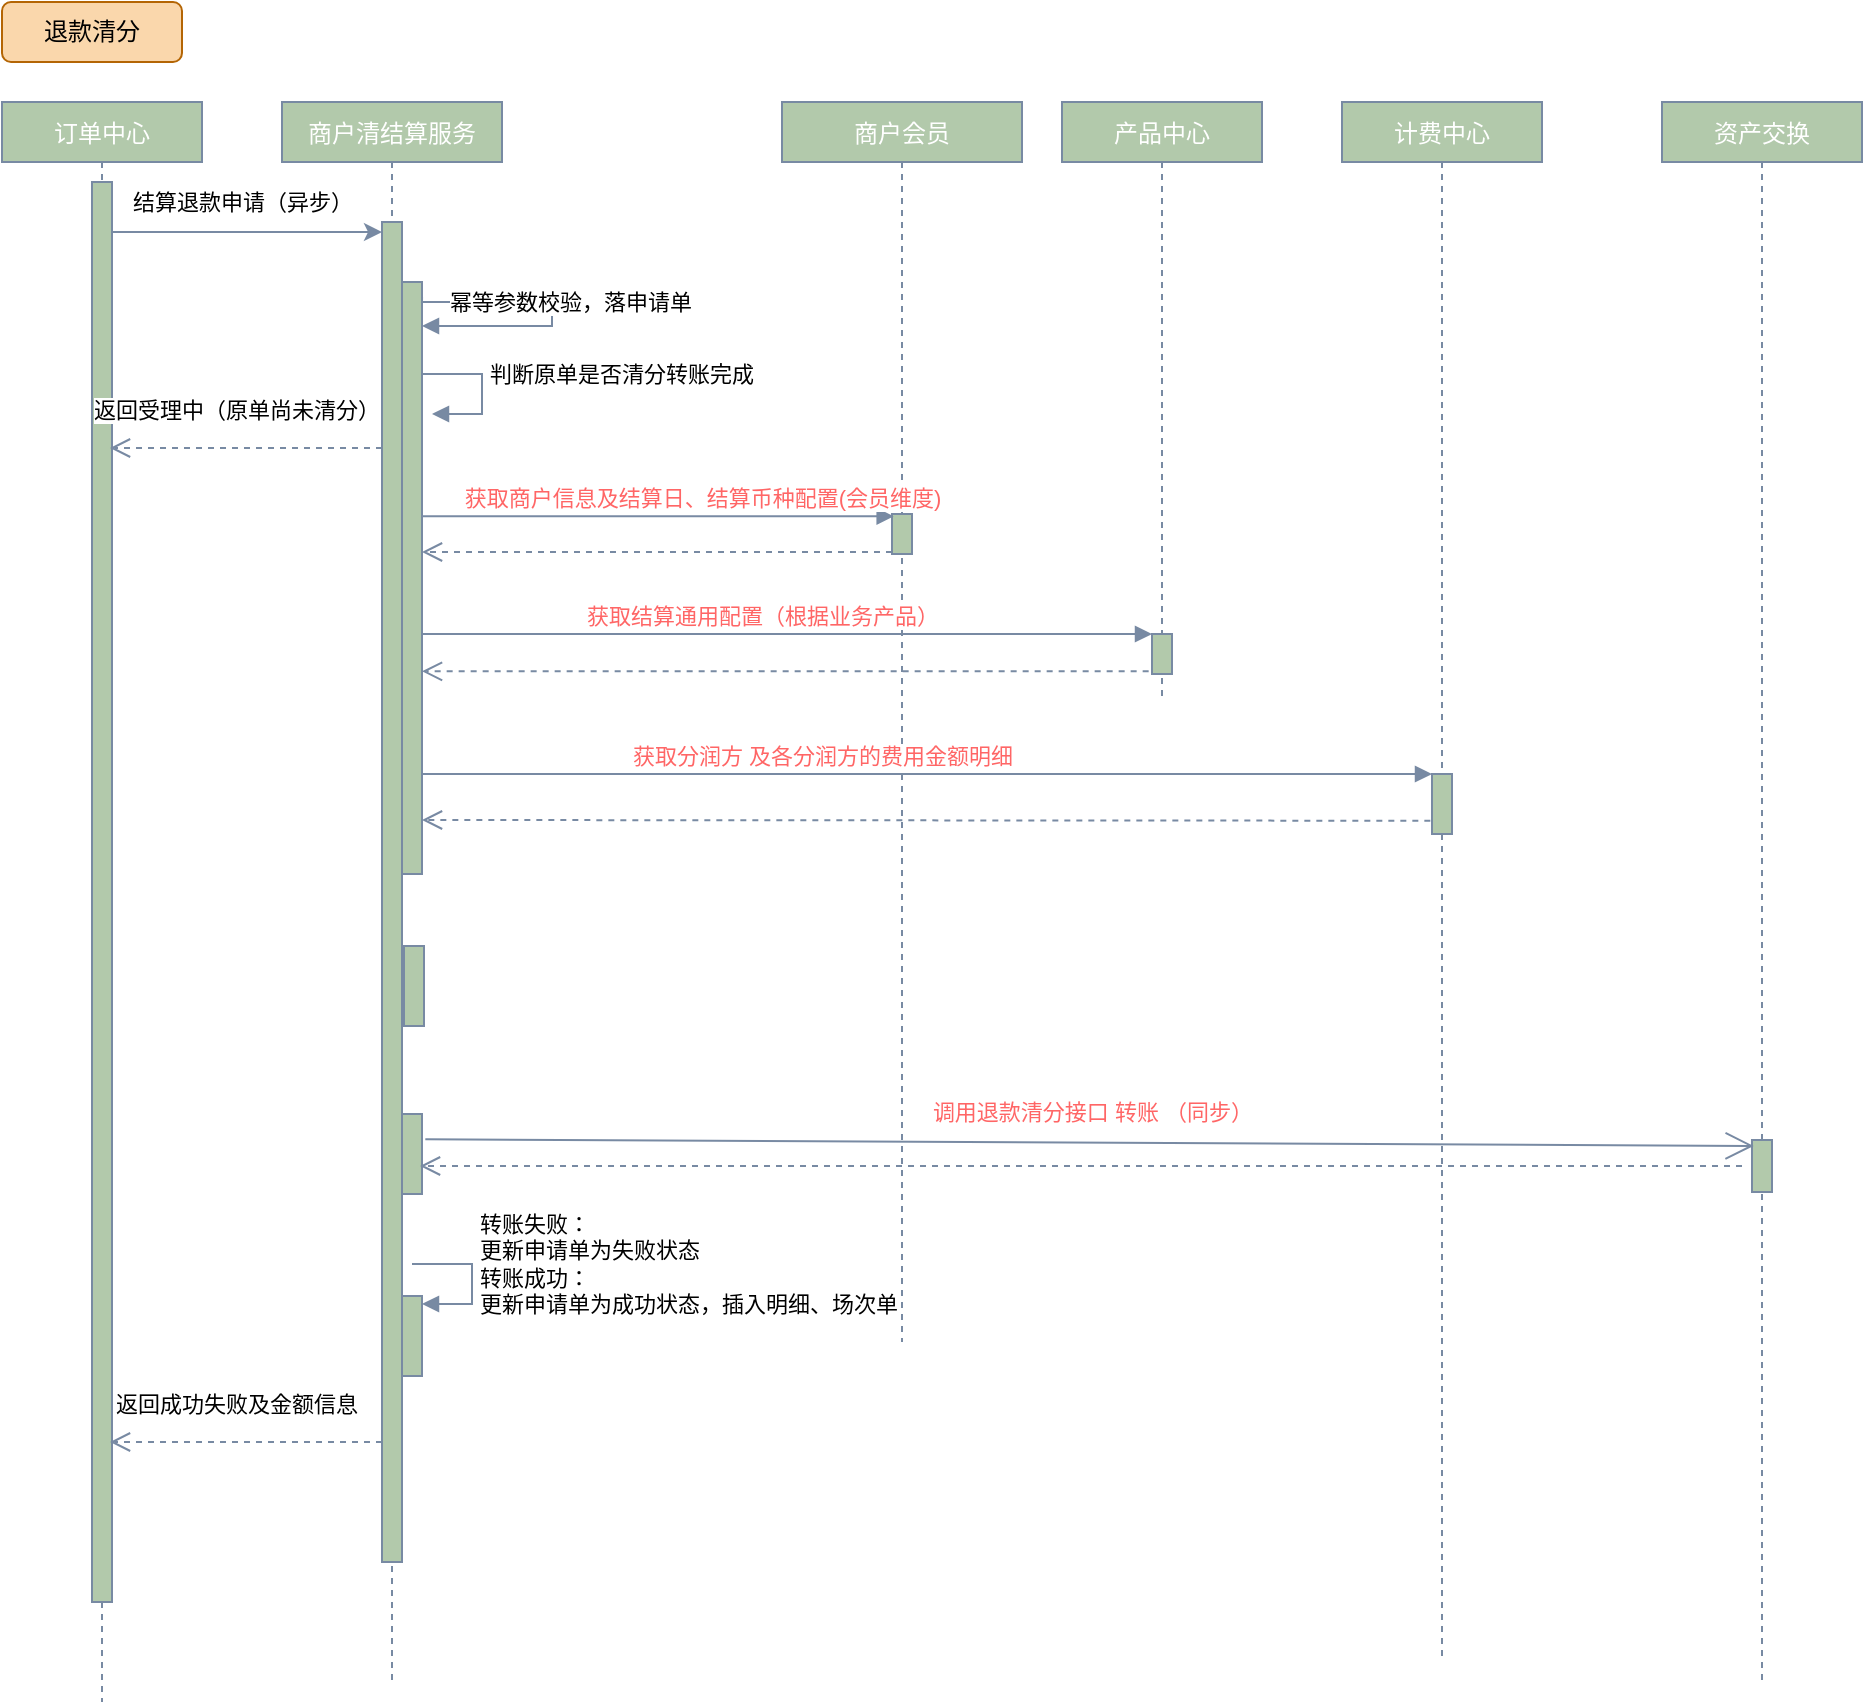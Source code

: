 <mxfile version="15.8.8" type="github">
  <diagram id="kgpKYQtTHZ0yAKxKKP6v" name="Page-1">
    <mxGraphModel dx="1422" dy="775" grid="1" gridSize="10" guides="1" tooltips="1" connect="1" arrows="1" fold="1" page="1" pageScale="1" pageWidth="850" pageHeight="1100" math="0" shadow="0">
      <root>
        <mxCell id="0" />
        <mxCell id="1" parent="0" />
        <mxCell id="iCqgonr7vAxQCt7-M4o1-1" value="订单中心" style="shape=umlLifeline;perimeter=lifelinePerimeter;container=1;collapsible=0;recursiveResize=0;shadow=0;strokeWidth=1;fillColor=#B2C9AB;strokeColor=#788AA3;fontColor=#FFFFFF;rounded=0;size=30;" vertex="1" parent="1">
          <mxGeometry x="20" y="60" width="100" height="800" as="geometry" />
        </mxCell>
        <mxCell id="iCqgonr7vAxQCt7-M4o1-2" value="" style="points=[];perimeter=orthogonalPerimeter;shadow=0;strokeWidth=1;fillColor=#B2C9AB;strokeColor=#788AA3;fontColor=#46495D;rounded=0;" vertex="1" parent="iCqgonr7vAxQCt7-M4o1-1">
          <mxGeometry x="45" y="40" width="10" height="710" as="geometry" />
        </mxCell>
        <mxCell id="iCqgonr7vAxQCt7-M4o1-3" value="商户清结算服务" style="shape=umlLifeline;perimeter=lifelinePerimeter;container=1;collapsible=0;recursiveResize=0;shadow=0;strokeWidth=1;fillColor=#B2C9AB;strokeColor=#788AA3;fontColor=#FFFFFF;rounded=0;size=30;" vertex="1" parent="1">
          <mxGeometry x="160" y="60" width="110" height="790" as="geometry" />
        </mxCell>
        <mxCell id="iCqgonr7vAxQCt7-M4o1-4" value="" style="points=[];perimeter=orthogonalPerimeter;shadow=0;strokeWidth=1;fillColor=#B2C9AB;strokeColor=#788AA3;fontColor=#46495D;rounded=0;" vertex="1" parent="iCqgonr7vAxQCt7-M4o1-3">
          <mxGeometry x="50" y="60" width="10" height="670" as="geometry" />
        </mxCell>
        <mxCell id="iCqgonr7vAxQCt7-M4o1-5" value="" style="html=1;points=[];perimeter=orthogonalPerimeter;fontSize=11;fontColor=#000000;strokeColor=#788AA3;fillColor=#B2C9AB;" vertex="1" parent="iCqgonr7vAxQCt7-M4o1-3">
          <mxGeometry x="60" y="90" width="10" height="296" as="geometry" />
        </mxCell>
        <mxCell id="iCqgonr7vAxQCt7-M4o1-6" value="幂等参数校验，落申请单" style="edgeStyle=orthogonalEdgeStyle;html=1;align=left;spacingLeft=2;endArrow=block;rounded=0;fontSize=11;fontColor=#000000;strokeColor=#788AA3;fillColor=#B2C9AB;curved=0;exitX=1.003;exitY=0.207;exitDx=0;exitDy=0;exitPerimeter=0;" edge="1" parent="iCqgonr7vAxQCt7-M4o1-3">
          <mxGeometry x="-0.824" relative="1" as="geometry">
            <mxPoint x="70.03" y="97.272" as="sourcePoint" />
            <Array as="points">
              <mxPoint x="135" y="100" />
              <mxPoint x="135" y="112" />
            </Array>
            <mxPoint as="offset" />
            <mxPoint x="70" y="112" as="targetPoint" />
          </mxGeometry>
        </mxCell>
        <mxCell id="iCqgonr7vAxQCt7-M4o1-7" value="" style="html=1;points=[];perimeter=orthogonalPerimeter;fontSize=11;fontColor=#000000;strokeColor=#788AA3;fillColor=#B2C9AB;" vertex="1" parent="iCqgonr7vAxQCt7-M4o1-3">
          <mxGeometry x="60" y="597" width="10" height="40" as="geometry" />
        </mxCell>
        <mxCell id="iCqgonr7vAxQCt7-M4o1-8" value="转账失败：&lt;br&gt;更新申请单为失败状态&lt;br&gt;转账成功：&lt;br&gt;更新申请单为成功状态，插入明细、场次单" style="edgeStyle=orthogonalEdgeStyle;html=1;align=left;spacingLeft=2;endArrow=block;rounded=0;entryX=1;entryY=0;fontSize=11;fontColor=#000000;strokeColor=#788AA3;strokeWidth=1;fillColor=#B2C9AB;curved=0;jumpStyle=none;" edge="1" parent="iCqgonr7vAxQCt7-M4o1-3">
          <mxGeometry x="-0.2" relative="1" as="geometry">
            <mxPoint x="65" y="581" as="sourcePoint" />
            <Array as="points">
              <mxPoint x="95" y="581" />
            </Array>
            <mxPoint as="offset" />
            <mxPoint x="70" y="601" as="targetPoint" />
          </mxGeometry>
        </mxCell>
        <mxCell id="iCqgonr7vAxQCt7-M4o1-10" value="" style="html=1;points=[];perimeter=orthogonalPerimeter;fontSize=11;fontColor=#000000;strokeColor=#788AA3;fillColor=#B2C9AB;" vertex="1" parent="iCqgonr7vAxQCt7-M4o1-3">
          <mxGeometry x="60" y="506" width="10" height="40" as="geometry" />
        </mxCell>
        <mxCell id="iCqgonr7vAxQCt7-M4o1-30" value="计费中心" style="shape=umlLifeline;perimeter=lifelinePerimeter;container=1;collapsible=0;recursiveResize=0;shadow=0;strokeWidth=1;fillColor=#B2C9AB;strokeColor=#788AA3;fontColor=#FFFFFF;rounded=0;size=30;" vertex="1" parent="1">
          <mxGeometry x="690" y="60" width="100" height="780" as="geometry" />
        </mxCell>
        <mxCell id="iCqgonr7vAxQCt7-M4o1-31" value="" style="html=1;points=[];perimeter=orthogonalPerimeter;fontSize=11;fontColor=#000000;strokeColor=#788AA3;fillColor=#B2C9AB;" vertex="1" parent="iCqgonr7vAxQCt7-M4o1-30">
          <mxGeometry x="45" y="336" width="10" height="30" as="geometry" />
        </mxCell>
        <mxCell id="iCqgonr7vAxQCt7-M4o1-33" value="资产交换" style="shape=umlLifeline;perimeter=lifelinePerimeter;container=1;collapsible=0;recursiveResize=0;shadow=0;strokeWidth=1;fillColor=#B2C9AB;strokeColor=#788AA3;fontColor=#FFFFFF;rounded=0;size=30;" vertex="1" parent="1">
          <mxGeometry x="850" y="60" width="100" height="790" as="geometry" />
        </mxCell>
        <mxCell id="iCqgonr7vAxQCt7-M4o1-34" value="" style="html=1;points=[];perimeter=orthogonalPerimeter;fontSize=11;fontColor=#000000;strokeColor=#788AA3;fillColor=#B2C9AB;" vertex="1" parent="iCqgonr7vAxQCt7-M4o1-33">
          <mxGeometry x="45" y="519" width="10" height="26" as="geometry" />
        </mxCell>
        <mxCell id="iCqgonr7vAxQCt7-M4o1-40" value="商户会员" style="shape=umlLifeline;perimeter=lifelinePerimeter;container=1;collapsible=0;recursiveResize=0;shadow=0;strokeWidth=1;fillColor=#B2C9AB;strokeColor=#788AA3;fontColor=#FFFFFF;rounded=0;size=30;" vertex="1" parent="1">
          <mxGeometry x="410" y="60" width="120" height="620" as="geometry" />
        </mxCell>
        <mxCell id="iCqgonr7vAxQCt7-M4o1-41" value="" style="html=1;points=[];perimeter=orthogonalPerimeter;fontSize=11;fontColor=#000000;strokeColor=#788AA3;fillColor=#B2C9AB;" vertex="1" parent="iCqgonr7vAxQCt7-M4o1-40">
          <mxGeometry x="55" y="206" width="10" height="20" as="geometry" />
        </mxCell>
        <mxCell id="iCqgonr7vAxQCt7-M4o1-42" value="" style="endArrow=classic;html=1;fontColor=#FFFFFF;strokeColor=#788AA3;fillColor=#B2C9AB;curved=0;" edge="1" parent="1" source="iCqgonr7vAxQCt7-M4o1-2" target="iCqgonr7vAxQCt7-M4o1-4">
          <mxGeometry width="50" height="50" relative="1" as="geometry">
            <mxPoint x="380" y="190" as="sourcePoint" />
            <mxPoint x="430" y="140" as="targetPoint" />
            <Array as="points">
              <mxPoint x="160" y="125" />
            </Array>
          </mxGeometry>
        </mxCell>
        <mxCell id="iCqgonr7vAxQCt7-M4o1-43" value="&lt;font color=&quot;#000000&quot;&gt;&lt;font style=&quot;font-size: 11px ; line-height: 0.8&quot;&gt;结算退款申请（异步）&lt;/font&gt;&lt;br&gt;&lt;/font&gt;" style="text;html=1;resizable=0;autosize=1;align=center;verticalAlign=middle;points=[];fillColor=none;strokeColor=none;rounded=0;fontColor=#FFFFFF;" vertex="1" parent="1">
          <mxGeometry x="70" y="100" width="140" height="20" as="geometry" />
        </mxCell>
        <mxCell id="iCqgonr7vAxQCt7-M4o1-44" value="&lt;font color=&quot;#ff6666&quot;&gt;获取商户信息及结算日、结算币种配置(会员维度)&lt;/font&gt;" style="html=1;verticalAlign=bottom;endArrow=block;fontSize=11;fontColor=#000000;strokeColor=#788AA3;fillColor=#B2C9AB;curved=0;entryX=0.083;entryY=0.058;entryDx=0;entryDy=0;entryPerimeter=0;strokeWidth=1;jumpStyle=none;" edge="1" parent="1" target="iCqgonr7vAxQCt7-M4o1-41">
          <mxGeometry x="0.187" relative="1" as="geometry">
            <mxPoint x="230" y="267.16" as="sourcePoint" />
            <mxPoint x="750" y="266" as="targetPoint" />
            <Array as="points" />
            <mxPoint as="offset" />
          </mxGeometry>
        </mxCell>
        <mxCell id="iCqgonr7vAxQCt7-M4o1-45" value="" style="html=1;verticalAlign=bottom;endArrow=open;dashed=1;endSize=8;exitX=0;exitY=0.95;fontSize=11;fontColor=#000000;strokeColor=#788AA3;fillColor=#B2C9AB;curved=0;" edge="1" parent="1" source="iCqgonr7vAxQCt7-M4o1-41">
          <mxGeometry x="0.276" y="-1" relative="1" as="geometry">
            <mxPoint x="230" y="285" as="targetPoint" />
            <mxPoint as="offset" />
          </mxGeometry>
        </mxCell>
        <mxCell id="iCqgonr7vAxQCt7-M4o1-46" value="产品中心" style="shape=umlLifeline;perimeter=lifelinePerimeter;container=1;collapsible=0;recursiveResize=0;shadow=0;strokeWidth=1;fillColor=#B2C9AB;strokeColor=#788AA3;fontColor=#FFFFFF;rounded=0;size=30;" vertex="1" parent="1">
          <mxGeometry x="550" y="60" width="100" height="300" as="geometry" />
        </mxCell>
        <mxCell id="iCqgonr7vAxQCt7-M4o1-47" value="" style="html=1;points=[];perimeter=orthogonalPerimeter;fontSize=11;fontColor=#000000;strokeColor=#788AA3;fillColor=#B2C9AB;" vertex="1" parent="iCqgonr7vAxQCt7-M4o1-46">
          <mxGeometry x="45" y="266" width="10" height="20" as="geometry" />
        </mxCell>
        <mxCell id="iCqgonr7vAxQCt7-M4o1-48" value="&lt;font color=&quot;#ff6666&quot;&gt;获取结算通用配置（根据&lt;/font&gt;&lt;span style=&quot;color: rgb(255 , 102 , 102)&quot;&gt;业务产品&lt;/span&gt;&lt;font color=&quot;#ff6666&quot;&gt;）&lt;/font&gt;" style="html=1;verticalAlign=bottom;endArrow=block;entryX=0;entryY=0;fontSize=11;fontColor=#000000;strokeColor=#788AA3;fillColor=#B2C9AB;curved=0;jumpStyle=none;" edge="1" parent="1">
          <mxGeometry x="-0.069" relative="1" as="geometry">
            <mxPoint x="230" y="326" as="sourcePoint" />
            <mxPoint as="offset" />
            <mxPoint x="595" y="326" as="targetPoint" />
          </mxGeometry>
        </mxCell>
        <mxCell id="iCqgonr7vAxQCt7-M4o1-49" value="" style="html=1;verticalAlign=bottom;endArrow=open;dashed=1;endSize=8;fontSize=11;fontColor=#000000;strokeColor=#788AA3;fillColor=#B2C9AB;curved=0;exitX=-0.167;exitY=0.933;exitDx=0;exitDy=0;exitPerimeter=0;" edge="1" parent="1" source="iCqgonr7vAxQCt7-M4o1-47">
          <mxGeometry x="0.122" y="32" relative="1" as="geometry">
            <mxPoint x="230" y="344.66" as="targetPoint" />
            <mxPoint as="offset" />
          </mxGeometry>
        </mxCell>
        <mxCell id="iCqgonr7vAxQCt7-M4o1-50" value="&lt;font color=&quot;#ff6666&quot;&gt;获取分润方 及各分润方的费用金额明细&lt;/font&gt;" style="html=1;verticalAlign=bottom;endArrow=block;entryX=0;entryY=0;fontSize=11;fontColor=#000000;strokeColor=#788AA3;strokeWidth=1;fillColor=#B2C9AB;curved=0;jumpStyle=none;" edge="1" parent="1" target="iCqgonr7vAxQCt7-M4o1-31">
          <mxGeometry x="-0.208" relative="1" as="geometry">
            <mxPoint x="230" y="396" as="sourcePoint" />
            <mxPoint as="offset" />
          </mxGeometry>
        </mxCell>
        <mxCell id="iCqgonr7vAxQCt7-M4o1-51" value="" style="html=1;verticalAlign=bottom;endArrow=open;dashed=1;endSize=8;fontSize=11;fontColor=#000000;strokeColor=#788AA3;strokeWidth=1;fillColor=#B2C9AB;curved=0;jumpStyle=none;exitX=-0.083;exitY=0.779;exitDx=0;exitDy=0;exitPerimeter=0;" edge="1" parent="1" source="iCqgonr7vAxQCt7-M4o1-31">
          <mxGeometry relative="1" as="geometry">
            <mxPoint x="230" y="419" as="targetPoint" />
          </mxGeometry>
        </mxCell>
        <mxCell id="iCqgonr7vAxQCt7-M4o1-52" value="&lt;font color=&quot;#ff6666&quot;&gt;调用退款清分接口 转账 （同步）&lt;/font&gt;" style="html=1;verticalAlign=bottom;endArrow=open;dashed=1;endSize=8;fontSize=11;fontColor=#000000;strokeColor=#788AA3;strokeWidth=1;fillColor=#B2C9AB;curved=0;jumpStyle=none;entryX=0.9;entryY=0.675;entryDx=0;entryDy=0;entryPerimeter=0;" edge="1" parent="1">
          <mxGeometry x="-0.016" y="-18" relative="1" as="geometry">
            <mxPoint x="229" y="592" as="targetPoint" />
            <mxPoint x="890" y="592" as="sourcePoint" />
            <mxPoint as="offset" />
          </mxGeometry>
        </mxCell>
        <mxCell id="iCqgonr7vAxQCt7-M4o1-53" value="" style="endArrow=open;endFill=1;endSize=12;html=1;fontSize=11;fontColor=#000000;strokeColor=#788AA3;strokeWidth=1;fillColor=#B2C9AB;curved=0;jumpStyle=none;exitX=1.167;exitY=0.342;exitDx=0;exitDy=0;exitPerimeter=0;entryX=0.083;entryY=0.115;entryDx=0;entryDy=0;entryPerimeter=0;" edge="1" parent="1" target="iCqgonr7vAxQCt7-M4o1-34">
          <mxGeometry width="160" relative="1" as="geometry">
            <mxPoint x="231.67" y="578.68" as="sourcePoint" />
            <mxPoint x="890" y="545" as="targetPoint" />
            <Array as="points" />
          </mxGeometry>
        </mxCell>
        <mxCell id="iCqgonr7vAxQCt7-M4o1-56" value="退款清分" style="rounded=1;whiteSpace=wrap;html=1;fillColor=#fad7ac;strokeColor=#b46504;" vertex="1" parent="1">
          <mxGeometry x="20" y="10" width="90" height="30" as="geometry" />
        </mxCell>
        <mxCell id="iCqgonr7vAxQCt7-M4o1-79" value="" style="html=1;points=[];perimeter=orthogonalPerimeter;fontSize=11;fontColor=#000000;strokeColor=#788AA3;fillColor=#B2C9AB;" vertex="1" parent="1">
          <mxGeometry x="221" y="482" width="10" height="40" as="geometry" />
        </mxCell>
        <mxCell id="iCqgonr7vAxQCt7-M4o1-80" value="判断原单是否清分转账完成&amp;nbsp;" style="edgeStyle=orthogonalEdgeStyle;html=1;align=left;spacingLeft=2;endArrow=block;rounded=0;entryX=1;entryY=0;fontSize=11;fontColor=#000000;strokeColor=#788AA3;strokeWidth=1;fillColor=#B2C9AB;curved=0;jumpStyle=none;" edge="1" parent="1">
          <mxGeometry x="-0.2" relative="1" as="geometry">
            <mxPoint x="230" y="196" as="sourcePoint" />
            <Array as="points">
              <mxPoint x="260" y="196" />
            </Array>
            <mxPoint as="offset" />
            <mxPoint x="235" y="216" as="targetPoint" />
          </mxGeometry>
        </mxCell>
        <mxCell id="iCqgonr7vAxQCt7-M4o1-9" value="返回受理中（原单尚未清分）" style="html=1;verticalAlign=bottom;endArrow=open;dashed=1;endSize=8;fontSize=11;fontColor=#000000;strokeColor=#788AA3;strokeWidth=1;fillColor=#B2C9AB;curved=0;jumpStyle=none;" edge="1" parent="1">
          <mxGeometry x="0.077" y="-10" relative="1" as="geometry">
            <mxPoint x="210" y="233" as="sourcePoint" />
            <mxPoint x="74" y="233" as="targetPoint" />
            <mxPoint as="offset" />
          </mxGeometry>
        </mxCell>
        <mxCell id="iCqgonr7vAxQCt7-M4o1-81" value="返回成功失败及金额信息" style="html=1;verticalAlign=bottom;endArrow=open;dashed=1;endSize=8;fontSize=11;fontColor=#000000;strokeColor=#788AA3;strokeWidth=1;fillColor=#B2C9AB;curved=0;jumpStyle=none;" edge="1" parent="1">
          <mxGeometry x="0.077" y="-10" relative="1" as="geometry">
            <mxPoint x="210" y="730" as="sourcePoint" />
            <mxPoint x="74" y="730" as="targetPoint" />
            <mxPoint as="offset" />
          </mxGeometry>
        </mxCell>
      </root>
    </mxGraphModel>
  </diagram>
</mxfile>
